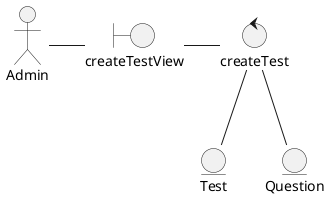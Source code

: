 @startuml clase_analisis 

actor Admin as Administrador
boundary "createTestView" as crear_examen
control "createTest" as controlador
entity Test as publicar_examen
entity Question as añadir_pregunta

Administrador -r- crear_examen
crear_examen -r- controlador
controlador -- añadir_pregunta
controlador -- publicar_examen

@enduml